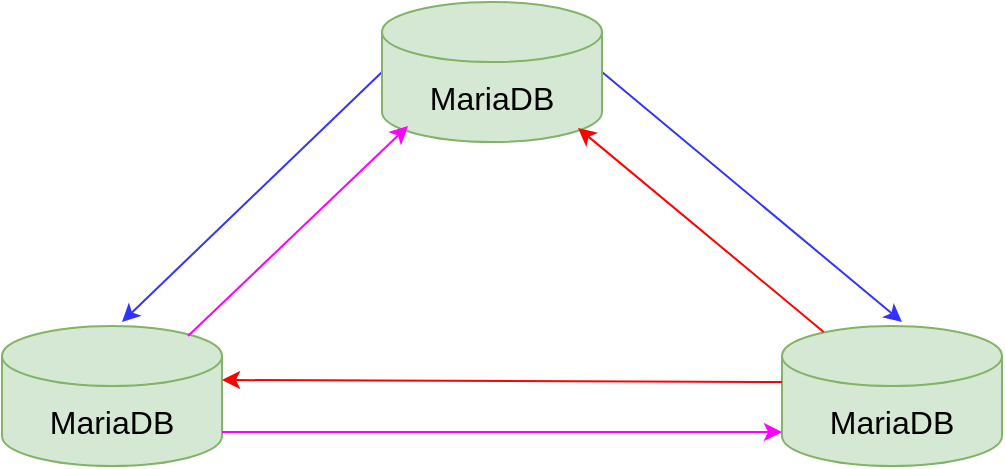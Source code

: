 <mxfile version="18.0.7" type="github">
  <diagram id="0YeXAfGxAzWWMeNmxQXu" name="Page-1">
    <mxGraphModel dx="2066" dy="1129" grid="1" gridSize="10" guides="1" tooltips="1" connect="1" arrows="1" fold="1" page="1" pageScale="1" pageWidth="827" pageHeight="1169" math="0" shadow="0">
      <root>
        <mxCell id="0" />
        <mxCell id="1" parent="0" />
        <mxCell id="PaKOcd6We-SKgw6j03IT-1" value="" style="group" vertex="1" connectable="0" parent="1">
          <mxGeometry x="164" y="100" width="500" height="232" as="geometry" />
        </mxCell>
        <mxCell id="PaKOcd6We-SKgw6j03IT-2" value="&lt;font style=&quot;font-size: 16px;&quot;&gt;MariaDB&lt;/font&gt;" style="shape=cylinder3;whiteSpace=wrap;html=1;boundedLbl=1;backgroundOutline=1;size=15;fillColor=#d5e8d4;strokeColor=#82b366;" vertex="1" parent="PaKOcd6We-SKgw6j03IT-1">
          <mxGeometry x="390" y="162" width="110" height="70" as="geometry" />
        </mxCell>
        <mxCell id="PaKOcd6We-SKgw6j03IT-3" value="" style="endArrow=classic;html=1;rounded=0;exitX=0;exitY=0.5;exitDx=0;exitDy=0;exitPerimeter=0;strokeColor=#3333FF;" edge="1" parent="PaKOcd6We-SKgw6j03IT-1">
          <mxGeometry width="50" height="50" relative="1" as="geometry">
            <mxPoint x="190" y="35" as="sourcePoint" />
            <mxPoint x="60" y="160" as="targetPoint" />
          </mxGeometry>
        </mxCell>
        <mxCell id="PaKOcd6We-SKgw6j03IT-4" value="" style="endArrow=classic;html=1;rounded=0;exitX=1;exitY=0.5;exitDx=0;exitDy=0;exitPerimeter=0;strokeColor=#3333FF;" edge="1" parent="PaKOcd6We-SKgw6j03IT-1">
          <mxGeometry width="50" height="50" relative="1" as="geometry">
            <mxPoint x="300" y="35" as="sourcePoint" />
            <mxPoint x="450" y="160" as="targetPoint" />
          </mxGeometry>
        </mxCell>
        <mxCell id="PaKOcd6We-SKgw6j03IT-5" value="&lt;font style=&quot;font-size: 16px;&quot;&gt;MariaDB&lt;/font&gt;" style="shape=cylinder3;whiteSpace=wrap;html=1;boundedLbl=1;backgroundOutline=1;size=15;fillColor=#d5e8d4;strokeColor=#82b366;" vertex="1" parent="PaKOcd6We-SKgw6j03IT-1">
          <mxGeometry y="162" width="110" height="70" as="geometry" />
        </mxCell>
        <mxCell id="PaKOcd6We-SKgw6j03IT-6" value="&lt;font style=&quot;font-size: 16px;&quot;&gt;MariaDB&lt;/font&gt;" style="shape=cylinder3;whiteSpace=wrap;html=1;boundedLbl=1;backgroundOutline=1;size=15;fillColor=#d5e8d4;strokeColor=#82b366;" vertex="1" parent="PaKOcd6We-SKgw6j03IT-1">
          <mxGeometry x="190" width="110" height="70" as="geometry" />
        </mxCell>
        <mxCell id="PaKOcd6We-SKgw6j03IT-7" value="" style="endArrow=classic;html=1;rounded=0;exitX=1;exitY=1;exitDx=0;exitDy=-15;exitPerimeter=0;entryX=0;entryY=1;entryDx=0;entryDy=-15;entryPerimeter=0;strokeColor=#FF00FF;" edge="1" parent="PaKOcd6We-SKgw6j03IT-1">
          <mxGeometry width="50" height="50" relative="1" as="geometry">
            <mxPoint x="110" y="215" as="sourcePoint" />
            <mxPoint x="390" y="215" as="targetPoint" />
          </mxGeometry>
        </mxCell>
        <mxCell id="PaKOcd6We-SKgw6j03IT-8" value="" style="endArrow=classic;html=1;rounded=0;entryX=1;entryY=0.5;entryDx=0;entryDy=0;entryPerimeter=0;exitX=0;exitY=0.5;exitDx=0;exitDy=0;exitPerimeter=0;strokeColor=#FF0000;" edge="1" parent="PaKOcd6We-SKgw6j03IT-1">
          <mxGeometry width="50" height="50" relative="1" as="geometry">
            <mxPoint x="390" y="190" as="sourcePoint" />
            <mxPoint x="110" y="189" as="targetPoint" />
          </mxGeometry>
        </mxCell>
        <mxCell id="PaKOcd6We-SKgw6j03IT-9" value="" style="endArrow=classic;html=1;rounded=0;entryX=0;entryY=1;entryDx=0;entryDy=-15;entryPerimeter=0;strokeColor=#FF00FF;" edge="1" parent="PaKOcd6We-SKgw6j03IT-1">
          <mxGeometry width="50" height="50" relative="1" as="geometry">
            <mxPoint x="93" y="167" as="sourcePoint" />
            <mxPoint x="203" y="62" as="targetPoint" />
          </mxGeometry>
        </mxCell>
        <mxCell id="PaKOcd6We-SKgw6j03IT-10" value="" style="endArrow=classic;html=1;rounded=0;strokeColor=#FF0000;" edge="1" parent="PaKOcd6We-SKgw6j03IT-1">
          <mxGeometry width="50" height="50" relative="1" as="geometry">
            <mxPoint x="410.847" y="165" as="sourcePoint" />
            <mxPoint x="288" y="63" as="targetPoint" />
          </mxGeometry>
        </mxCell>
      </root>
    </mxGraphModel>
  </diagram>
</mxfile>
